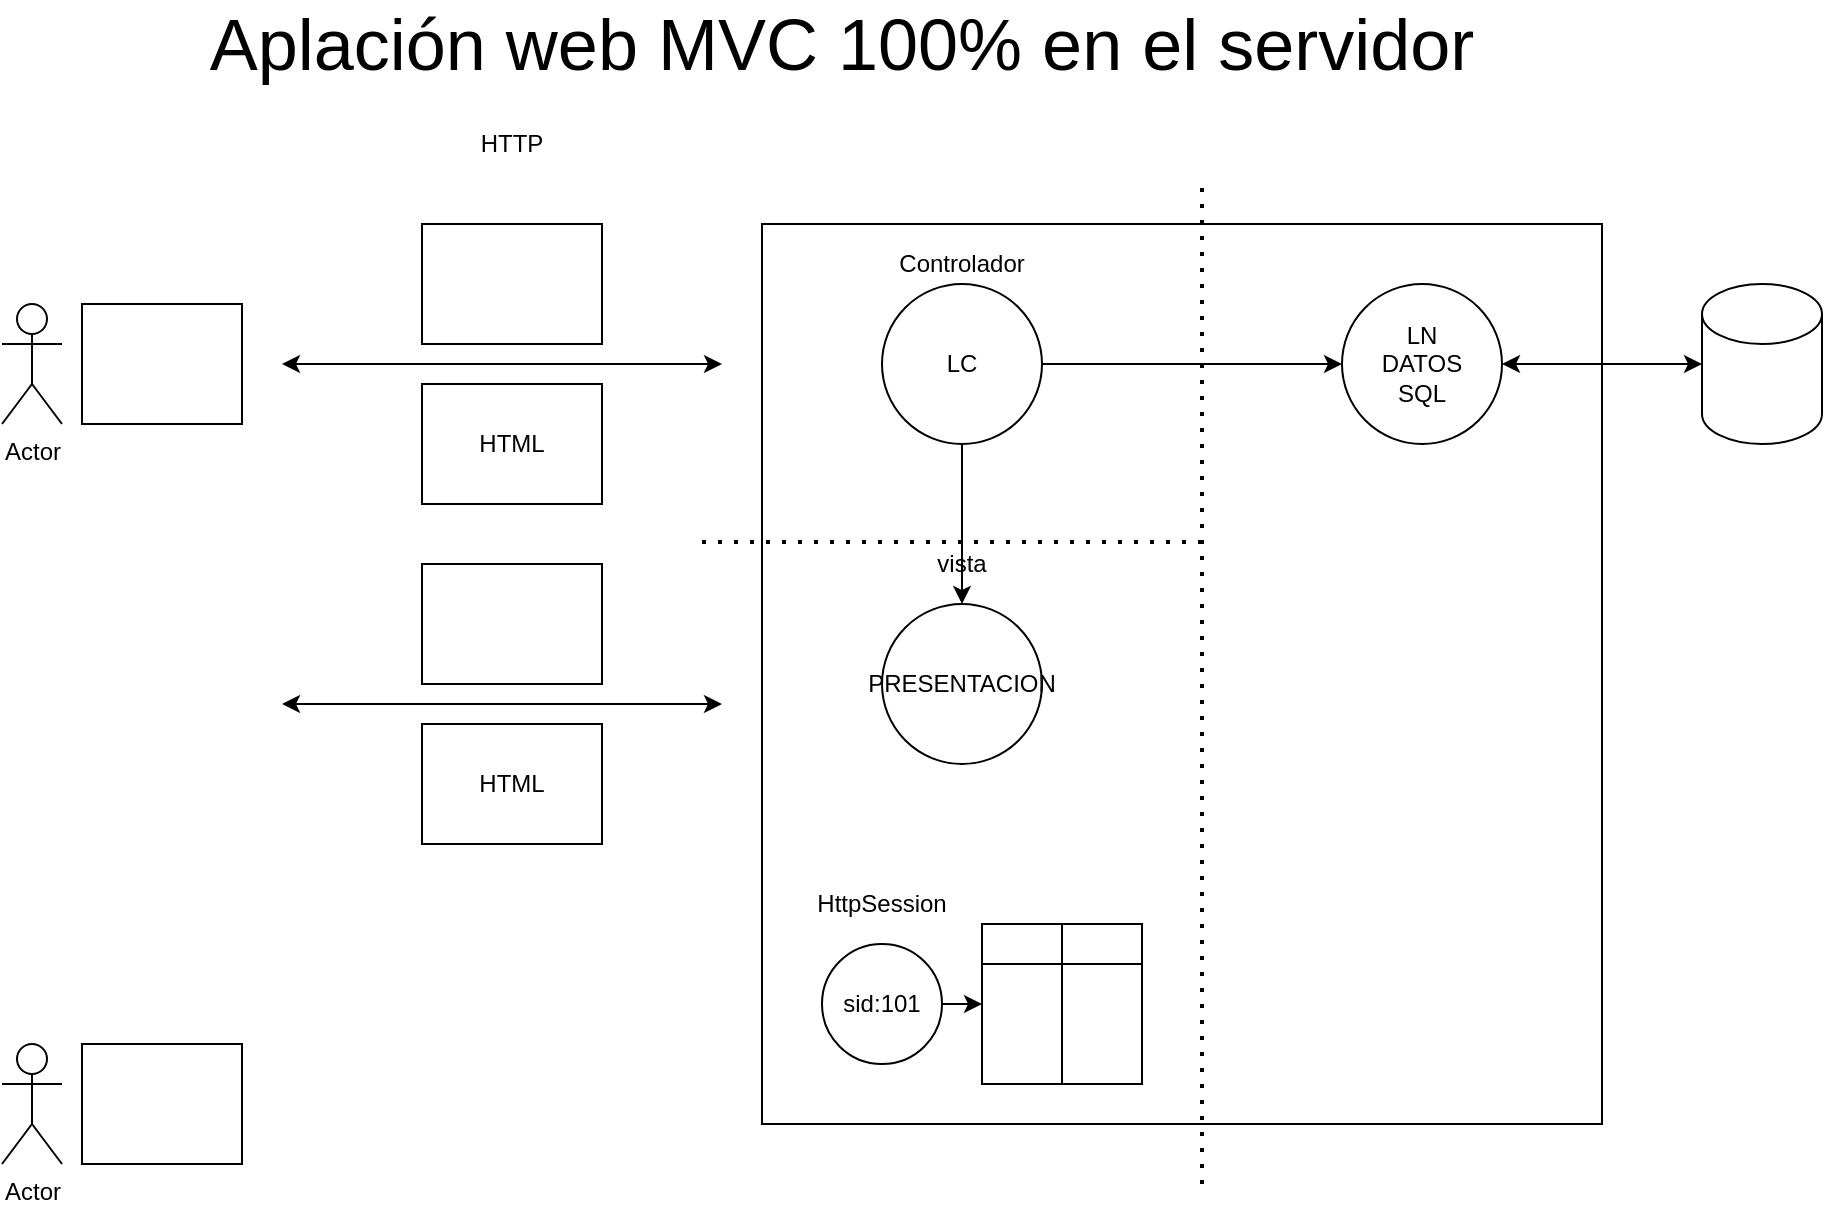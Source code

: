 <mxfile version="14.4.3" type="device" pages="3"><diagram id="qPtvKZzkfIjv-0obuQdk" name="Página-1"><mxGraphModel dx="1024" dy="592" grid="1" gridSize="10" guides="1" tooltips="1" connect="1" arrows="1" fold="1" page="1" pageScale="1" pageWidth="1169" pageHeight="827" math="0" shadow="0"><root><mxCell id="0"/><mxCell id="1" parent="0"/><mxCell id="aWcpjj4JXvAcnGhAuzD7-2" value="" style="rounded=0;whiteSpace=wrap;html=1;fillColor=none;" vertex="1" parent="1"><mxGeometry x="400" y="120" width="420" height="450" as="geometry"/></mxCell><mxCell id="aWcpjj4JXvAcnGhAuzD7-3" value="" style="rounded=0;whiteSpace=wrap;html=1;fillColor=none;" vertex="1" parent="1"><mxGeometry x="60" y="160" width="80" height="60" as="geometry"/></mxCell><mxCell id="aWcpjj4JXvAcnGhAuzD7-4" value="Actor" style="shape=umlActor;verticalLabelPosition=bottom;verticalAlign=top;html=1;outlineConnect=0;fillColor=none;" vertex="1" parent="1"><mxGeometry x="20" y="160" width="30" height="60" as="geometry"/></mxCell><mxCell id="aWcpjj4JXvAcnGhAuzD7-15" style="edgeStyle=orthogonalEdgeStyle;rounded=0;orthogonalLoop=1;jettySize=auto;html=1;exitX=1;exitY=0.5;exitDx=0;exitDy=0;" edge="1" parent="1" source="aWcpjj4JXvAcnGhAuzD7-5" target="aWcpjj4JXvAcnGhAuzD7-6"><mxGeometry relative="1" as="geometry"/></mxCell><mxCell id="aWcpjj4JXvAcnGhAuzD7-23" style="edgeStyle=orthogonalEdgeStyle;rounded=0;orthogonalLoop=1;jettySize=auto;html=1;exitX=0.5;exitY=1;exitDx=0;exitDy=0;" edge="1" parent="1" source="aWcpjj4JXvAcnGhAuzD7-5" target="aWcpjj4JXvAcnGhAuzD7-7"><mxGeometry relative="1" as="geometry"/></mxCell><mxCell id="aWcpjj4JXvAcnGhAuzD7-5" value="LC" style="ellipse;whiteSpace=wrap;html=1;aspect=fixed;fillColor=none;" vertex="1" parent="1"><mxGeometry x="460" y="150" width="80" height="80" as="geometry"/></mxCell><mxCell id="aWcpjj4JXvAcnGhAuzD7-6" value="LN&lt;br&gt;DATOS&lt;br&gt;SQL" style="ellipse;whiteSpace=wrap;html=1;aspect=fixed;fillColor=none;" vertex="1" parent="1"><mxGeometry x="690" y="150" width="80" height="80" as="geometry"/></mxCell><mxCell id="aWcpjj4JXvAcnGhAuzD7-7" value="PRESENTACION" style="ellipse;whiteSpace=wrap;html=1;aspect=fixed;fillColor=none;" vertex="1" parent="1"><mxGeometry x="460" y="310" width="80" height="80" as="geometry"/></mxCell><mxCell id="aWcpjj4JXvAcnGhAuzD7-9" value="" style="endArrow=none;dashed=1;html=1;dashPattern=1 3;strokeWidth=2;" edge="1" parent="1"><mxGeometry width="50" height="50" relative="1" as="geometry"><mxPoint x="620" y="600" as="sourcePoint"/><mxPoint x="620" y="100" as="targetPoint"/><Array as="points"><mxPoint x="620" y="280"/></Array></mxGeometry></mxCell><mxCell id="aWcpjj4JXvAcnGhAuzD7-10" value="Controlador" style="text;html=1;strokeColor=none;fillColor=none;align=center;verticalAlign=middle;whiteSpace=wrap;rounded=0;" vertex="1" parent="1"><mxGeometry x="480" y="130" width="40" height="20" as="geometry"/></mxCell><mxCell id="aWcpjj4JXvAcnGhAuzD7-11" value="" style="endArrow=classic;startArrow=classic;html=1;" edge="1" parent="1"><mxGeometry width="50" height="50" relative="1" as="geometry"><mxPoint x="160" y="190" as="sourcePoint"/><mxPoint x="380" y="190" as="targetPoint"/></mxGeometry></mxCell><mxCell id="aWcpjj4JXvAcnGhAuzD7-14" value="" style="rounded=0;whiteSpace=wrap;html=1;fillColor=none;" vertex="1" parent="1"><mxGeometry x="230" y="120" width="90" height="60" as="geometry"/></mxCell><mxCell id="aWcpjj4JXvAcnGhAuzD7-16" value="" style="shape=cylinder3;whiteSpace=wrap;html=1;boundedLbl=1;backgroundOutline=1;size=15;fillColor=none;" vertex="1" parent="1"><mxGeometry x="870" y="150" width="60" height="80" as="geometry"/></mxCell><mxCell id="aWcpjj4JXvAcnGhAuzD7-17" value="" style="endArrow=classic;startArrow=classic;html=1;exitX=1;exitY=0.5;exitDx=0;exitDy=0;entryX=0;entryY=0.5;entryDx=0;entryDy=0;entryPerimeter=0;" edge="1" parent="1" source="aWcpjj4JXvAcnGhAuzD7-6" target="aWcpjj4JXvAcnGhAuzD7-16"><mxGeometry width="50" height="50" relative="1" as="geometry"><mxPoint x="900" y="380" as="sourcePoint"/><mxPoint x="950" y="330" as="targetPoint"/></mxGeometry></mxCell><mxCell id="aWcpjj4JXvAcnGhAuzD7-18" value="HTML" style="rounded=0;whiteSpace=wrap;html=1;fillColor=none;" vertex="1" parent="1"><mxGeometry x="230" y="200" width="90" height="60" as="geometry"/></mxCell><mxCell id="aWcpjj4JXvAcnGhAuzD7-19" value="" style="endArrow=classic;startArrow=classic;html=1;" edge="1" parent="1"><mxGeometry width="50" height="50" relative="1" as="geometry"><mxPoint x="160" y="360" as="sourcePoint"/><mxPoint x="380" y="360" as="targetPoint"/></mxGeometry></mxCell><mxCell id="aWcpjj4JXvAcnGhAuzD7-20" value="" style="rounded=0;whiteSpace=wrap;html=1;fillColor=none;" vertex="1" parent="1"><mxGeometry x="230" y="290" width="90" height="60" as="geometry"/></mxCell><mxCell id="aWcpjj4JXvAcnGhAuzD7-21" value="HTML" style="rounded=0;whiteSpace=wrap;html=1;fillColor=none;" vertex="1" parent="1"><mxGeometry x="230" y="370" width="90" height="60" as="geometry"/></mxCell><mxCell id="aWcpjj4JXvAcnGhAuzD7-22" value="vista" style="text;html=1;strokeColor=none;fillColor=none;align=center;verticalAlign=middle;whiteSpace=wrap;rounded=0;" vertex="1" parent="1"><mxGeometry x="480" y="280" width="40" height="20" as="geometry"/></mxCell><mxCell id="aWcpjj4JXvAcnGhAuzD7-24" value="" style="endArrow=none;dashed=1;html=1;dashPattern=1 3;strokeWidth=2;" edge="1" parent="1"><mxGeometry width="50" height="50" relative="1" as="geometry"><mxPoint x="370" y="279" as="sourcePoint"/><mxPoint x="620" y="279" as="targetPoint"/></mxGeometry></mxCell><mxCell id="aWcpjj4JXvAcnGhAuzD7-25" value="Actor" style="shape=umlActor;verticalLabelPosition=bottom;verticalAlign=top;html=1;outlineConnect=0;fillColor=none;" vertex="1" parent="1"><mxGeometry x="20" y="530" width="30" height="60" as="geometry"/></mxCell><mxCell id="aWcpjj4JXvAcnGhAuzD7-27" value="HTTP" style="text;html=1;strokeColor=none;fillColor=none;align=center;verticalAlign=middle;whiteSpace=wrap;rounded=0;" vertex="1" parent="1"><mxGeometry x="255" y="70" width="40" height="20" as="geometry"/></mxCell><mxCell id="aWcpjj4JXvAcnGhAuzD7-28" value="" style="rounded=0;whiteSpace=wrap;html=1;fillColor=none;" vertex="1" parent="1"><mxGeometry x="60" y="530" width="80" height="60" as="geometry"/></mxCell><mxCell id="aWcpjj4JXvAcnGhAuzD7-32" style="edgeStyle=orthogonalEdgeStyle;rounded=0;orthogonalLoop=1;jettySize=auto;html=1;exitX=1;exitY=0.5;exitDx=0;exitDy=0;entryX=0;entryY=0.5;entryDx=0;entryDy=0;" edge="1" parent="1" source="aWcpjj4JXvAcnGhAuzD7-29" target="aWcpjj4JXvAcnGhAuzD7-31"><mxGeometry relative="1" as="geometry"/></mxCell><mxCell id="aWcpjj4JXvAcnGhAuzD7-29" value="sid:101" style="ellipse;whiteSpace=wrap;html=1;aspect=fixed;fillColor=none;" vertex="1" parent="1"><mxGeometry x="430" y="480" width="60" height="60" as="geometry"/></mxCell><mxCell id="aWcpjj4JXvAcnGhAuzD7-30" value="HttpSession" style="text;html=1;strokeColor=none;fillColor=none;align=center;verticalAlign=middle;whiteSpace=wrap;rounded=0;" vertex="1" parent="1"><mxGeometry x="440" y="450" width="40" height="20" as="geometry"/></mxCell><mxCell id="aWcpjj4JXvAcnGhAuzD7-31" value="" style="shape=internalStorage;whiteSpace=wrap;html=1;backgroundOutline=1;fillColor=none;dx=40;dy=20;" vertex="1" parent="1"><mxGeometry x="510" y="470" width="80" height="80" as="geometry"/></mxCell><mxCell id="aWcpjj4JXvAcnGhAuzD7-33" value="&lt;font style=&quot;font-size: 36px&quot;&gt;Aplación web MVC 100% en el servidor&lt;/font&gt;" style="text;html=1;strokeColor=none;fillColor=none;align=center;verticalAlign=middle;whiteSpace=wrap;rounded=0;" vertex="1" parent="1"><mxGeometry x="50" y="20" width="780" height="20" as="geometry"/></mxCell></root></mxGraphModel></diagram><diagram id="HVZ1D10m81inl4brrDWv" name="Página-2"><mxGraphModel dx="1024" dy="1419" grid="1" gridSize="10" guides="1" tooltips="1" connect="1" arrows="1" fold="1" page="1" pageScale="1" pageWidth="1169" pageHeight="827" math="0" shadow="0"><root><mxCell id="ED351qSKHNGaOqMuAlc2-0"/><mxCell id="ED351qSKHNGaOqMuAlc2-1" parent="ED351qSKHNGaOqMuAlc2-0"/><mxCell id="csLhfU3cYc0JhjupmhCx-80" value="" style="rounded=0;whiteSpace=wrap;html=1;fillColor=none;" vertex="1" parent="ED351qSKHNGaOqMuAlc2-1"><mxGeometry x="520" y="990" width="750" height="540" as="geometry"/></mxCell><mxCell id="csLhfU3cYc0JhjupmhCx-73" value="" style="rounded=1;whiteSpace=wrap;html=1;fillColor=none;" vertex="1" parent="ED351qSKHNGaOqMuAlc2-1"><mxGeometry x="870" y="1057" width="120" height="383" as="geometry"/></mxCell><mxCell id="csLhfU3cYc0JhjupmhCx-72" value="" style="rounded=1;whiteSpace=wrap;html=1;fillColor=none;" vertex="1" parent="ED351qSKHNGaOqMuAlc2-1"><mxGeometry x="840" y="1183" width="410" height="107" as="geometry"/></mxCell><mxCell id="ED351qSKHNGaOqMuAlc2-35" value="" style="shape=internalStorage;whiteSpace=wrap;html=1;backgroundOutline=1;fillColor=none;dx=90;dy=20;" vertex="1" parent="ED351qSKHNGaOqMuAlc2-1"><mxGeometry x="12" y="320" width="160" height="170" as="geometry"/></mxCell><mxCell id="ED351qSKHNGaOqMuAlc2-2" value="" style="rounded=0;whiteSpace=wrap;html=1;fillColor=none;" vertex="1" parent="ED351qSKHNGaOqMuAlc2-1"><mxGeometry x="500" y="100" width="490" height="450" as="geometry"/></mxCell><mxCell id="ED351qSKHNGaOqMuAlc2-3" value="" style="rounded=0;whiteSpace=wrap;html=1;fillColor=none;" vertex="1" parent="ED351qSKHNGaOqMuAlc2-1"><mxGeometry x="70" y="185" width="80" height="70" as="geometry"/></mxCell><mxCell id="ED351qSKHNGaOqMuAlc2-4" value="Actor" style="shape=umlActor;verticalLabelPosition=bottom;verticalAlign=top;html=1;outlineConnect=0;fillColor=none;" vertex="1" parent="ED351qSKHNGaOqMuAlc2-1"><mxGeometry x="30" y="190" width="30" height="60" as="geometry"/></mxCell><mxCell id="ED351qSKHNGaOqMuAlc2-5" value="" style="ellipse;whiteSpace=wrap;html=1;aspect=fixed;fillColor=none;" vertex="1" parent="ED351qSKHNGaOqMuAlc2-1"><mxGeometry x="620" y="185" width="80" height="80" as="geometry"/></mxCell><mxCell id="ED351qSKHNGaOqMuAlc2-6" value="SVLogin" style="text;html=1;strokeColor=none;fillColor=none;align=center;verticalAlign=middle;whiteSpace=wrap;rounded=0;" vertex="1" parent="ED351qSKHNGaOqMuAlc2-1"><mxGeometry x="640" y="155" width="40" height="20" as="geometry"/></mxCell><mxCell id="ED351qSKHNGaOqMuAlc2-7" value="" style="endArrow=classic;startArrow=classic;html=1;" edge="1" parent="ED351qSKHNGaOqMuAlc2-1"><mxGeometry width="50" height="50" relative="1" as="geometry"><mxPoint x="200" y="158" as="sourcePoint"/><mxPoint x="490" y="158" as="targetPoint"/></mxGeometry></mxCell><mxCell id="ED351qSKHNGaOqMuAlc2-8" value="GET /login.html" style="rounded=0;whiteSpace=wrap;html=1;fillColor=none;" vertex="1" parent="ED351qSKHNGaOqMuAlc2-1"><mxGeometry x="300" y="118" width="90" height="35" as="geometry"/></mxCell><mxCell id="ED351qSKHNGaOqMuAlc2-9" value="200 OK&lt;br&gt;CT:text/html&lt;br&gt;--------------------&lt;br&gt;&amp;lt;HTML&amp;gt;" style="rounded=0;whiteSpace=wrap;html=1;fillColor=none;" vertex="1" parent="ED351qSKHNGaOqMuAlc2-1"><mxGeometry x="300" y="163" width="90" height="65" as="geometry"/></mxCell><mxCell id="ED351qSKHNGaOqMuAlc2-10" value="" style="rounded=0;whiteSpace=wrap;html=1;fillColor=none;" vertex="1" parent="ED351qSKHNGaOqMuAlc2-1"><mxGeometry x="80" y="200" width="60" height="40" as="geometry"/></mxCell><mxCell id="ED351qSKHNGaOqMuAlc2-11" value="" style="rounded=0;whiteSpace=wrap;html=1;fillColor=none;" vertex="1" parent="ED351qSKHNGaOqMuAlc2-1"><mxGeometry x="85" y="202.5" width="50" height="10" as="geometry"/></mxCell><mxCell id="ED351qSKHNGaOqMuAlc2-12" value="" style="rounded=0;whiteSpace=wrap;html=1;fillColor=none;" vertex="1" parent="ED351qSKHNGaOqMuAlc2-1"><mxGeometry x="85" y="215" width="50" height="10" as="geometry"/></mxCell><mxCell id="ED351qSKHNGaOqMuAlc2-13" value="&lt;font style=&quot;font-size: 36px&quot;&gt;Autenticación con token y estado&lt;/font&gt;" style="text;html=1;strokeColor=none;fillColor=none;align=center;verticalAlign=middle;whiteSpace=wrap;rounded=0;" vertex="1" parent="ED351qSKHNGaOqMuAlc2-1"><mxGeometry x="290" y="-180" width="700" height="20" as="geometry"/></mxCell><mxCell id="ED351qSKHNGaOqMuAlc2-14" value="Entrar" style="rounded=1;whiteSpace=wrap;html=1;fillColor=none;" vertex="1" parent="ED351qSKHNGaOqMuAlc2-1"><mxGeometry x="95" y="226" width="30" height="14" as="geometry"/></mxCell><mxCell id="ED351qSKHNGaOqMuAlc2-16" value="" style="endArrow=classic;startArrow=classic;html=1;" edge="1" parent="ED351qSKHNGaOqMuAlc2-1"><mxGeometry width="50" height="50" relative="1" as="geometry"><mxPoint x="200" y="338" as="sourcePoint"/><mxPoint x="490" y="338" as="targetPoint"/></mxGeometry></mxCell><mxCell id="ED351qSKHNGaOqMuAlc2-17" value="POST /SVLogin&lt;br&gt;--------------------&lt;br&gt;login=aaa&amp;amp;pw=bbb" style="rounded=0;whiteSpace=wrap;html=1;fillColor=none;" vertex="1" parent="ED351qSKHNGaOqMuAlc2-1"><mxGeometry x="300" y="268" width="90" height="60" as="geometry"/></mxCell><mxCell id="ED351qSKHNGaOqMuAlc2-18" value="RQ" style="ellipse;whiteSpace=wrap;html=1;aspect=fixed;fillColor=none;" vertex="1" parent="ED351qSKHNGaOqMuAlc2-1"><mxGeometry x="540" y="190" width="30" height="30" as="geometry"/></mxCell><mxCell id="ED351qSKHNGaOqMuAlc2-19" value="RP" style="ellipse;whiteSpace=wrap;html=1;aspect=fixed;fillColor=none;" vertex="1" parent="ED351qSKHNGaOqMuAlc2-1"><mxGeometry x="540" y="226" width="30" height="30" as="geometry"/></mxCell><mxCell id="ED351qSKHNGaOqMuAlc2-20" value="" style="endArrow=classic;html=1;entryX=1;entryY=0.5;entryDx=0;entryDy=0;" edge="1" parent="ED351qSKHNGaOqMuAlc2-1" source="ED351qSKHNGaOqMuAlc2-5" target="ED351qSKHNGaOqMuAlc2-19"><mxGeometry width="50" height="50" relative="1" as="geometry"><mxPoint x="220" y="440" as="sourcePoint"/><mxPoint x="270" y="390" as="targetPoint"/></mxGeometry></mxCell><mxCell id="ED351qSKHNGaOqMuAlc2-21" value="" style="endArrow=classic;html=1;exitX=0.03;exitY=0.315;exitDx=0;exitDy=0;exitPerimeter=0;entryX=1;entryY=0.5;entryDx=0;entryDy=0;" edge="1" parent="ED351qSKHNGaOqMuAlc2-1" source="ED351qSKHNGaOqMuAlc2-5" target="ED351qSKHNGaOqMuAlc2-18"><mxGeometry width="50" height="50" relative="1" as="geometry"><mxPoint x="330" y="400" as="sourcePoint"/><mxPoint x="380" y="350" as="targetPoint"/></mxGeometry></mxCell><mxCell id="ED351qSKHNGaOqMuAlc2-22" value="" style="shape=cylinder3;whiteSpace=wrap;html=1;boundedLbl=1;backgroundOutline=1;size=15;fillColor=none;" vertex="1" parent="ED351qSKHNGaOqMuAlc2-1"><mxGeometry x="730" y="4" width="60" height="80" as="geometry"/></mxCell><mxCell id="ED351qSKHNGaOqMuAlc2-23" value="" style="endArrow=classic;startArrow=classic;html=1;" edge="1" parent="ED351qSKHNGaOqMuAlc2-1"><mxGeometry width="50" height="50" relative="1" as="geometry"><mxPoint x="710" y="174" as="sourcePoint"/><mxPoint x="750" y="114" as="targetPoint"/></mxGeometry></mxCell><mxCell id="ED351qSKHNGaOqMuAlc2-27" style="edgeStyle=orthogonalEdgeStyle;rounded=0;orthogonalLoop=1;jettySize=auto;html=1;exitX=1;exitY=0.5;exitDx=0;exitDy=0;entryX=0;entryY=0.5;entryDx=0;entryDy=0;" edge="1" parent="ED351qSKHNGaOqMuAlc2-1" source="ED351qSKHNGaOqMuAlc2-24" target="ED351qSKHNGaOqMuAlc2-26"><mxGeometry relative="1" as="geometry"/></mxCell><mxCell id="ED351qSKHNGaOqMuAlc2-24" value="sid:101" style="ellipse;whiteSpace=wrap;html=1;aspect=fixed;fillColor=none;" vertex="1" parent="ED351qSKHNGaOqMuAlc2-1"><mxGeometry x="630" y="380" width="60" height="60" as="geometry"/></mxCell><mxCell id="ED351qSKHNGaOqMuAlc2-25" value="HttpSession" style="text;html=1;strokeColor=none;fillColor=none;align=center;verticalAlign=middle;whiteSpace=wrap;rounded=0;" vertex="1" parent="ED351qSKHNGaOqMuAlc2-1"><mxGeometry x="640" y="350" width="40" height="20" as="geometry"/></mxCell><mxCell id="csLhfU3cYc0JhjupmhCx-1" style="edgeStyle=orthogonalEdgeStyle;rounded=0;orthogonalLoop=1;jettySize=auto;html=1;exitX=1;exitY=0.5;exitDx=0;exitDy=0;entryX=0;entryY=0.5;entryDx=0;entryDy=0;" edge="1" parent="ED351qSKHNGaOqMuAlc2-1" source="ED351qSKHNGaOqMuAlc2-26" target="csLhfU3cYc0JhjupmhCx-0"><mxGeometry relative="1" as="geometry"/></mxCell><mxCell id="ED351qSKHNGaOqMuAlc2-26" value="" style="shape=internalStorage;whiteSpace=wrap;html=1;backgroundOutline=1;fillColor=none;dx=40;dy=20;" vertex="1" parent="ED351qSKHNGaOqMuAlc2-1"><mxGeometry x="730" y="370" width="80" height="80" as="geometry"/></mxCell><mxCell id="ED351qSKHNGaOqMuAlc2-29" value="JSID&lt;br&gt;101" style="ellipse;whiteSpace=wrap;html=1;aspect=fixed;fillColor=none;" vertex="1" parent="ED351qSKHNGaOqMuAlc2-1"><mxGeometry x="570" y="280" width="30" height="30" as="geometry"/></mxCell><mxCell id="ED351qSKHNGaOqMuAlc2-30" value="" style="endArrow=classic;html=1;exitX=1;exitY=1;exitDx=0;exitDy=0;entryX=0;entryY=0;entryDx=0;entryDy=0;" edge="1" parent="ED351qSKHNGaOqMuAlc2-1" source="ED351qSKHNGaOqMuAlc2-19" target="ED351qSKHNGaOqMuAlc2-29"><mxGeometry width="50" height="50" relative="1" as="geometry"><mxPoint x="340" y="430" as="sourcePoint"/><mxPoint x="380" y="390" as="targetPoint"/></mxGeometry></mxCell><mxCell id="ED351qSKHNGaOqMuAlc2-31" value="" style="rounded=0;whiteSpace=wrap;html=1;fillColor=none;" vertex="1" parent="ED351qSKHNGaOqMuAlc2-1"><mxGeometry x="300" y="354" width="90" height="60" as="geometry"/></mxCell><mxCell id="ED351qSKHNGaOqMuAlc2-32" value="JSID&lt;br&gt;101" style="ellipse;whiteSpace=wrap;html=1;aspect=fixed;fillColor=none;" vertex="1" parent="ED351qSKHNGaOqMuAlc2-1"><mxGeometry x="360" y="354" width="30" height="30" as="geometry"/></mxCell><mxCell id="ED351qSKHNGaOqMuAlc2-33" value="localhost:8080" style="text;html=1;strokeColor=none;fillColor=none;align=center;verticalAlign=middle;whiteSpace=wrap;rounded=0;" vertex="1" parent="ED351qSKHNGaOqMuAlc2-1"><mxGeometry x="520" y="64" width="40" height="20" as="geometry"/></mxCell><mxCell id="ED351qSKHNGaOqMuAlc2-34" value="JSID&lt;br&gt;101" style="ellipse;whiteSpace=wrap;html=1;aspect=fixed;fillColor=none;" vertex="1" parent="ED351qSKHNGaOqMuAlc2-1"><mxGeometry x="117" y="350" width="30" height="30" as="geometry"/></mxCell><mxCell id="ED351qSKHNGaOqMuAlc2-36" value="" style="endArrow=none;html=1;" edge="1" parent="ED351qSKHNGaOqMuAlc2-1"><mxGeometry width="50" height="50" relative="1" as="geometry"><mxPoint x="10" y="395" as="sourcePoint"/><mxPoint x="172" y="395" as="targetPoint"/></mxGeometry></mxCell><mxCell id="ED351qSKHNGaOqMuAlc2-37" value="localhost:8080" style="text;html=1;strokeColor=none;fillColor=none;align=center;verticalAlign=middle;whiteSpace=wrap;rounded=0;" vertex="1" parent="ED351qSKHNGaOqMuAlc2-1"><mxGeometry x="37" y="355" width="40" height="20" as="geometry"/></mxCell><mxCell id="ED351qSKHNGaOqMuAlc2-43" value="" style="shape=internalStorage;whiteSpace=wrap;html=1;backgroundOutline=1;fillColor=none;dx=80;dy=30;" vertex="1" parent="ED351qSKHNGaOqMuAlc2-1"><mxGeometry x="540" y="610" width="160" height="160" as="geometry"/></mxCell><mxCell id="ED351qSKHNGaOqMuAlc2-44" value="SID" style="text;html=1;strokeColor=none;fillColor=none;align=center;verticalAlign=middle;whiteSpace=wrap;rounded=0;" vertex="1" parent="ED351qSKHNGaOqMuAlc2-1"><mxGeometry x="560" y="610" width="40" height="20" as="geometry"/></mxCell><mxCell id="ED351qSKHNGaOqMuAlc2-45" value="Sesion" style="text;html=1;strokeColor=none;fillColor=none;align=center;verticalAlign=middle;whiteSpace=wrap;rounded=0;" vertex="1" parent="ED351qSKHNGaOqMuAlc2-1"><mxGeometry x="640" y="610" width="40" height="20" as="geometry"/></mxCell><mxCell id="ED351qSKHNGaOqMuAlc2-46" value="101" style="text;html=1;strokeColor=none;fillColor=none;align=center;verticalAlign=middle;whiteSpace=wrap;rounded=0;" vertex="1" parent="ED351qSKHNGaOqMuAlc2-1"><mxGeometry x="560" y="650" width="40" height="20" as="geometry"/></mxCell><mxCell id="ED351qSKHNGaOqMuAlc2-47" value="sesion" style="text;html=1;strokeColor=none;fillColor=none;align=center;verticalAlign=middle;whiteSpace=wrap;rounded=0;" vertex="1" parent="ED351qSKHNGaOqMuAlc2-1"><mxGeometry x="640" y="650" width="40" height="20" as="geometry"/></mxCell><mxCell id="ED351qSKHNGaOqMuAlc2-48" value="" style="endArrow=classic;html=1;exitX=1;exitY=0.75;exitDx=0;exitDy=0;entryX=1;entryY=1;entryDx=0;entryDy=0;" edge="1" parent="ED351qSKHNGaOqMuAlc2-1" source="ED351qSKHNGaOqMuAlc2-47" target="ED351qSKHNGaOqMuAlc2-24"><mxGeometry width="50" height="50" relative="1" as="geometry"><mxPoint x="790" y="650" as="sourcePoint"/><mxPoint x="840" y="600" as="targetPoint"/><Array as="points"><mxPoint x="750" y="620"/></Array></mxGeometry></mxCell><mxCell id="ED351qSKHNGaOqMuAlc2-49" value="1001" style="text;html=1;strokeColor=none;fillColor=none;align=center;verticalAlign=middle;whiteSpace=wrap;rounded=0;" vertex="1" parent="ED351qSKHNGaOqMuAlc2-1"><mxGeometry x="560" y="700" width="40" height="20" as="geometry"/></mxCell><mxCell id="ED351qSKHNGaOqMuAlc2-50" value="sesion" style="text;html=1;strokeColor=none;fillColor=none;align=center;verticalAlign=middle;whiteSpace=wrap;rounded=0;" vertex="1" parent="ED351qSKHNGaOqMuAlc2-1"><mxGeometry x="640" y="700" width="40" height="20" as="geometry"/></mxCell><mxCell id="csLhfU3cYc0JhjupmhCx-0" value="usr" style="ellipse;whiteSpace=wrap;html=1;aspect=fixed;fillColor=none;" vertex="1" parent="ED351qSKHNGaOqMuAlc2-1"><mxGeometry x="840" y="385" width="50" height="50" as="geometry"/></mxCell><mxCell id="csLhfU3cYc0JhjupmhCx-2" value="" style="shape=internalStorage;whiteSpace=wrap;html=1;backgroundOutline=1;fillColor=none;dx=90;dy=20;" vertex="1" parent="ED351qSKHNGaOqMuAlc2-1"><mxGeometry x="37" y="1330" width="160" height="170" as="geometry"/></mxCell><mxCell id="csLhfU3cYc0JhjupmhCx-4" value="" style="rounded=0;whiteSpace=wrap;html=1;fillColor=none;" vertex="1" parent="ED351qSKHNGaOqMuAlc2-1"><mxGeometry x="97" y="1204" width="80" height="70" as="geometry"/></mxCell><mxCell id="csLhfU3cYc0JhjupmhCx-5" value="Actor" style="shape=umlActor;verticalLabelPosition=bottom;verticalAlign=top;html=1;outlineConnect=0;fillColor=none;" vertex="1" parent="ED351qSKHNGaOqMuAlc2-1"><mxGeometry x="57" y="1209" width="30" height="60" as="geometry"/></mxCell><mxCell id="csLhfU3cYc0JhjupmhCx-11" value="" style="rounded=0;whiteSpace=wrap;html=1;fillColor=none;" vertex="1" parent="ED351qSKHNGaOqMuAlc2-1"><mxGeometry x="107" y="1219" width="60" height="40" as="geometry"/></mxCell><mxCell id="csLhfU3cYc0JhjupmhCx-12" value="" style="rounded=0;whiteSpace=wrap;html=1;fillColor=none;" vertex="1" parent="ED351qSKHNGaOqMuAlc2-1"><mxGeometry x="112" y="1221.5" width="50" height="10" as="geometry"/></mxCell><mxCell id="csLhfU3cYc0JhjupmhCx-13" value="" style="rounded=0;whiteSpace=wrap;html=1;fillColor=none;" vertex="1" parent="ED351qSKHNGaOqMuAlc2-1"><mxGeometry x="112" y="1234" width="50" height="10" as="geometry"/></mxCell><mxCell id="csLhfU3cYc0JhjupmhCx-15" value="Entrar" style="rounded=1;whiteSpace=wrap;html=1;fillColor=none;" vertex="1" parent="ED351qSKHNGaOqMuAlc2-1"><mxGeometry x="122" y="1245" width="30" height="14" as="geometry"/></mxCell><mxCell id="csLhfU3cYc0JhjupmhCx-22" value="" style="shape=cylinder3;whiteSpace=wrap;html=1;boundedLbl=1;backgroundOutline=1;size=15;fillColor=none;" vertex="1" parent="ED351qSKHNGaOqMuAlc2-1"><mxGeometry x="1340" y="1201" width="60" height="80" as="geometry"/></mxCell><mxCell id="csLhfU3cYc0JhjupmhCx-24" style="edgeStyle=orthogonalEdgeStyle;rounded=0;orthogonalLoop=1;jettySize=auto;html=1;exitX=1;exitY=0.5;exitDx=0;exitDy=0;entryX=0;entryY=0.5;entryDx=0;entryDy=0;" edge="1" parent="ED351qSKHNGaOqMuAlc2-1" source="csLhfU3cYc0JhjupmhCx-25" target="csLhfU3cYc0JhjupmhCx-28"><mxGeometry relative="1" as="geometry"/></mxCell><mxCell id="csLhfU3cYc0JhjupmhCx-25" value="sid:101" style="ellipse;whiteSpace=wrap;html=1;aspect=fixed;fillColor=none;" vertex="1" parent="ED351qSKHNGaOqMuAlc2-1"><mxGeometry x="550" y="1430" width="60" height="60" as="geometry"/></mxCell><mxCell id="csLhfU3cYc0JhjupmhCx-26" value="HttpSession" style="text;html=1;strokeColor=none;fillColor=none;align=center;verticalAlign=middle;whiteSpace=wrap;rounded=0;" vertex="1" parent="ED351qSKHNGaOqMuAlc2-1"><mxGeometry x="560" y="1400" width="40" height="20" as="geometry"/></mxCell><mxCell id="csLhfU3cYc0JhjupmhCx-27" style="edgeStyle=orthogonalEdgeStyle;rounded=0;orthogonalLoop=1;jettySize=auto;html=1;exitX=1;exitY=0.5;exitDx=0;exitDy=0;entryX=0;entryY=0.5;entryDx=0;entryDy=0;" edge="1" parent="ED351qSKHNGaOqMuAlc2-1" source="csLhfU3cYc0JhjupmhCx-28" target="csLhfU3cYc0JhjupmhCx-49"><mxGeometry relative="1" as="geometry"/></mxCell><mxCell id="csLhfU3cYc0JhjupmhCx-28" value="" style="shape=internalStorage;whiteSpace=wrap;html=1;backgroundOutline=1;fillColor=none;dx=40;dy=20;" vertex="1" parent="ED351qSKHNGaOqMuAlc2-1"><mxGeometry x="650" y="1420" width="80" height="80" as="geometry"/></mxCell><mxCell id="csLhfU3cYc0JhjupmhCx-33" value="localhost:8080" style="text;html=1;strokeColor=none;fillColor=none;align=center;verticalAlign=middle;whiteSpace=wrap;rounded=0;" vertex="1" parent="ED351qSKHNGaOqMuAlc2-1"><mxGeometry x="550" y="950" width="40" height="20" as="geometry"/></mxCell><mxCell id="csLhfU3cYc0JhjupmhCx-34" value="JSID&lt;br&gt;101" style="ellipse;whiteSpace=wrap;html=1;aspect=fixed;fillColor=none;" vertex="1" parent="ED351qSKHNGaOqMuAlc2-1"><mxGeometry x="144" y="1369" width="30" height="30" as="geometry"/></mxCell><mxCell id="csLhfU3cYc0JhjupmhCx-35" value="" style="endArrow=none;html=1;" edge="1" parent="ED351qSKHNGaOqMuAlc2-1"><mxGeometry width="50" height="50" relative="1" as="geometry"><mxPoint x="37" y="1414" as="sourcePoint"/><mxPoint x="199" y="1414" as="targetPoint"/></mxGeometry></mxCell><mxCell id="csLhfU3cYc0JhjupmhCx-36" value="localhost:8080" style="text;html=1;strokeColor=none;fillColor=none;align=center;verticalAlign=middle;whiteSpace=wrap;rounded=0;" vertex="1" parent="ED351qSKHNGaOqMuAlc2-1"><mxGeometry x="64" y="1374" width="40" height="20" as="geometry"/></mxCell><mxCell id="csLhfU3cYc0JhjupmhCx-37" value="" style="endArrow=classic;startArrow=classic;html=1;" edge="1" parent="ED351qSKHNGaOqMuAlc2-1"><mxGeometry width="50" height="50" relative="1" as="geometry"><mxPoint x="210" y="1239" as="sourcePoint"/><mxPoint x="500" y="1239" as="targetPoint"/></mxGeometry></mxCell><mxCell id="csLhfU3cYc0JhjupmhCx-38" value="&lt;br&gt;&lt;br&gt;GET /SVInicio" style="rounded=0;whiteSpace=wrap;html=1;fillColor=none;" vertex="1" parent="ED351qSKHNGaOqMuAlc2-1"><mxGeometry x="310" y="1169" width="90" height="60" as="geometry"/></mxCell><mxCell id="csLhfU3cYc0JhjupmhCx-39" value="" style="rounded=0;whiteSpace=wrap;html=1;fillColor=none;" vertex="1" parent="ED351qSKHNGaOqMuAlc2-1"><mxGeometry x="310" y="1250" width="90" height="60" as="geometry"/></mxCell><mxCell id="csLhfU3cYc0JhjupmhCx-40" value="JSID&lt;br&gt;101" style="ellipse;whiteSpace=wrap;html=1;aspect=fixed;fillColor=none;" vertex="1" parent="ED351qSKHNGaOqMuAlc2-1"><mxGeometry x="370" y="1169" width="30" height="30" as="geometry"/></mxCell><mxCell id="csLhfU3cYc0JhjupmhCx-41" value="" style="shape=internalStorage;whiteSpace=wrap;html=1;backgroundOutline=1;fillColor=none;dx=80;dy=30;" vertex="1" parent="ED351qSKHNGaOqMuAlc2-1"><mxGeometry x="520" y="1560" width="160" height="160" as="geometry"/></mxCell><mxCell id="csLhfU3cYc0JhjupmhCx-42" value="SID" style="text;html=1;strokeColor=none;fillColor=none;align=center;verticalAlign=middle;whiteSpace=wrap;rounded=0;" vertex="1" parent="ED351qSKHNGaOqMuAlc2-1"><mxGeometry x="540" y="1560" width="40" height="20" as="geometry"/></mxCell><mxCell id="csLhfU3cYc0JhjupmhCx-43" value="Sesion" style="text;html=1;strokeColor=none;fillColor=none;align=center;verticalAlign=middle;whiteSpace=wrap;rounded=0;" vertex="1" parent="ED351qSKHNGaOqMuAlc2-1"><mxGeometry x="620" y="1560" width="40" height="20" as="geometry"/></mxCell><mxCell id="csLhfU3cYc0JhjupmhCx-44" value="101" style="text;html=1;strokeColor=none;fillColor=none;align=center;verticalAlign=middle;whiteSpace=wrap;rounded=0;" vertex="1" parent="ED351qSKHNGaOqMuAlc2-1"><mxGeometry x="540" y="1600" width="40" height="20" as="geometry"/></mxCell><mxCell id="csLhfU3cYc0JhjupmhCx-45" value="sesion" style="text;html=1;strokeColor=none;fillColor=none;align=center;verticalAlign=middle;whiteSpace=wrap;rounded=0;" vertex="1" parent="ED351qSKHNGaOqMuAlc2-1"><mxGeometry x="620" y="1600" width="40" height="20" as="geometry"/></mxCell><mxCell id="csLhfU3cYc0JhjupmhCx-46" value="" style="endArrow=classic;html=1;exitX=1;exitY=0.75;exitDx=0;exitDy=0;entryX=1;entryY=1;entryDx=0;entryDy=0;" edge="1" parent="ED351qSKHNGaOqMuAlc2-1" source="csLhfU3cYc0JhjupmhCx-45" target="csLhfU3cYc0JhjupmhCx-25"><mxGeometry width="50" height="50" relative="1" as="geometry"><mxPoint x="760" y="1577" as="sourcePoint"/><mxPoint x="810" y="1527" as="targetPoint"/><Array as="points"><mxPoint x="710" y="1540"/></Array></mxGeometry></mxCell><mxCell id="csLhfU3cYc0JhjupmhCx-47" value="1001" style="text;html=1;strokeColor=none;fillColor=none;align=center;verticalAlign=middle;whiteSpace=wrap;rounded=0;" vertex="1" parent="ED351qSKHNGaOqMuAlc2-1"><mxGeometry x="540" y="1650" width="40" height="20" as="geometry"/></mxCell><mxCell id="csLhfU3cYc0JhjupmhCx-48" value="sesion" style="text;html=1;strokeColor=none;fillColor=none;align=center;verticalAlign=middle;whiteSpace=wrap;rounded=0;" vertex="1" parent="ED351qSKHNGaOqMuAlc2-1"><mxGeometry x="620" y="1650" width="40" height="20" as="geometry"/></mxCell><mxCell id="csLhfU3cYc0JhjupmhCx-49" value="usr" style="ellipse;whiteSpace=wrap;html=1;aspect=fixed;fillColor=none;" vertex="1" parent="ED351qSKHNGaOqMuAlc2-1"><mxGeometry x="760" y="1435" width="50" height="50" as="geometry"/></mxCell><mxCell id="csLhfU3cYc0JhjupmhCx-65" style="edgeStyle=orthogonalEdgeStyle;rounded=0;orthogonalLoop=1;jettySize=auto;html=1;exitX=1;exitY=0.5;exitDx=0;exitDy=0;entryX=0;entryY=0.5;entryDx=0;entryDy=0;" edge="1" parent="ED351qSKHNGaOqMuAlc2-1" source="csLhfU3cYc0JhjupmhCx-50" target="csLhfU3cYc0JhjupmhCx-54"><mxGeometry relative="1" as="geometry"/></mxCell><mxCell id="csLhfU3cYc0JhjupmhCx-50" value="LC&lt;br&gt;Clientes" style="ellipse;whiteSpace=wrap;html=1;aspect=fixed;fillColor=none;" vertex="1" parent="ED351qSKHNGaOqMuAlc2-1"><mxGeometry x="890" y="1097" width="80" height="80" as="geometry"/></mxCell><mxCell id="csLhfU3cYc0JhjupmhCx-68" style="edgeStyle=orthogonalEdgeStyle;rounded=0;orthogonalLoop=1;jettySize=auto;html=1;" edge="1" parent="ED351qSKHNGaOqMuAlc2-1" source="csLhfU3cYc0JhjupmhCx-51" target="csLhfU3cYc0JhjupmhCx-55"><mxGeometry relative="1" as="geometry"/></mxCell><mxCell id="csLhfU3cYc0JhjupmhCx-51" value="LC&lt;br&gt;Facturas" style="ellipse;whiteSpace=wrap;html=1;aspect=fixed;fillColor=none;" vertex="1" parent="ED351qSKHNGaOqMuAlc2-1"><mxGeometry x="890" y="1199.5" width="80" height="80" as="geometry"/></mxCell><mxCell id="csLhfU3cYc0JhjupmhCx-69" style="edgeStyle=orthogonalEdgeStyle;rounded=0;orthogonalLoop=1;jettySize=auto;html=1;exitX=1;exitY=0.5;exitDx=0;exitDy=0;" edge="1" parent="ED351qSKHNGaOqMuAlc2-1" source="csLhfU3cYc0JhjupmhCx-52" target="csLhfU3cYc0JhjupmhCx-56"><mxGeometry relative="1" as="geometry"/></mxCell><mxCell id="csLhfU3cYc0JhjupmhCx-52" value="LC&lt;br&gt;Empleados" style="ellipse;whiteSpace=wrap;html=1;aspect=fixed;fillColor=none;" vertex="1" parent="ED351qSKHNGaOqMuAlc2-1"><mxGeometry x="890" y="1304.5" width="80" height="80" as="geometry"/></mxCell><mxCell id="csLhfU3cYc0JhjupmhCx-66" style="edgeStyle=orthogonalEdgeStyle;rounded=0;orthogonalLoop=1;jettySize=auto;html=1;exitX=1;exitY=0.5;exitDx=0;exitDy=0;" edge="1" parent="ED351qSKHNGaOqMuAlc2-1" source="csLhfU3cYc0JhjupmhCx-54" target="csLhfU3cYc0JhjupmhCx-57"><mxGeometry relative="1" as="geometry"/></mxCell><mxCell id="csLhfU3cYc0JhjupmhCx-54" value="LN&lt;br&gt;Clientes" style="ellipse;whiteSpace=wrap;html=1;aspect=fixed;fillColor=none;" vertex="1" parent="ED351qSKHNGaOqMuAlc2-1"><mxGeometry x="1010" y="1097" width="80" height="80" as="geometry"/></mxCell><mxCell id="csLhfU3cYc0JhjupmhCx-67" style="edgeStyle=orthogonalEdgeStyle;rounded=0;orthogonalLoop=1;jettySize=auto;html=1;exitX=1;exitY=0.5;exitDx=0;exitDy=0;" edge="1" parent="ED351qSKHNGaOqMuAlc2-1" source="csLhfU3cYc0JhjupmhCx-55" target="csLhfU3cYc0JhjupmhCx-58"><mxGeometry relative="1" as="geometry"/></mxCell><mxCell id="csLhfU3cYc0JhjupmhCx-55" value="LN&lt;br&gt;Facturas" style="ellipse;whiteSpace=wrap;html=1;aspect=fixed;fillColor=none;" vertex="1" parent="ED351qSKHNGaOqMuAlc2-1"><mxGeometry x="1010" y="1199.5" width="80" height="80" as="geometry"/></mxCell><mxCell id="csLhfU3cYc0JhjupmhCx-71" style="edgeStyle=orthogonalEdgeStyle;rounded=0;orthogonalLoop=1;jettySize=auto;html=1;" edge="1" parent="ED351qSKHNGaOqMuAlc2-1" source="csLhfU3cYc0JhjupmhCx-56" target="csLhfU3cYc0JhjupmhCx-59"><mxGeometry relative="1" as="geometry"/></mxCell><mxCell id="csLhfU3cYc0JhjupmhCx-56" value="LN&lt;br&gt;Empleados" style="ellipse;whiteSpace=wrap;html=1;aspect=fixed;fillColor=none;" vertex="1" parent="ED351qSKHNGaOqMuAlc2-1"><mxGeometry x="1010" y="1304.5" width="80" height="80" as="geometry"/></mxCell><mxCell id="csLhfU3cYc0JhjupmhCx-57" value="DAO&lt;br&gt;Clientes" style="ellipse;whiteSpace=wrap;html=1;aspect=fixed;fillColor=none;" vertex="1" parent="ED351qSKHNGaOqMuAlc2-1"><mxGeometry x="1130" y="1097" width="80" height="80" as="geometry"/></mxCell><mxCell id="csLhfU3cYc0JhjupmhCx-58" value="DAO&lt;br&gt;Facturas" style="ellipse;whiteSpace=wrap;html=1;aspect=fixed;fillColor=none;" vertex="1" parent="ED351qSKHNGaOqMuAlc2-1"><mxGeometry x="1130" y="1199.5" width="80" height="80" as="geometry"/></mxCell><mxCell id="csLhfU3cYc0JhjupmhCx-59" value="DAO&lt;br&gt;Empleados" style="ellipse;whiteSpace=wrap;html=1;aspect=fixed;fillColor=none;" vertex="1" parent="ED351qSKHNGaOqMuAlc2-1"><mxGeometry x="1130" y="1304.5" width="80" height="80" as="geometry"/></mxCell><mxCell id="csLhfU3cYc0JhjupmhCx-60" value="" style="endArrow=none;dashed=1;html=1;dashPattern=1 3;strokeWidth=2;" edge="1" parent="ED351qSKHNGaOqMuAlc2-1"><mxGeometry width="50" height="50" relative="1" as="geometry"><mxPoint x="1001" y="1430" as="sourcePoint"/><mxPoint x="1001" y="1020" as="targetPoint"/></mxGeometry></mxCell><mxCell id="csLhfU3cYc0JhjupmhCx-61" value="" style="endArrow=none;dashed=1;html=1;dashPattern=1 3;strokeWidth=2;" edge="1" parent="ED351qSKHNGaOqMuAlc2-1"><mxGeometry width="50" height="50" relative="1" as="geometry"><mxPoint x="1110" y="1430" as="sourcePoint"/><mxPoint x="1110" y="1020" as="targetPoint"/></mxGeometry></mxCell><mxCell id="csLhfU3cYc0JhjupmhCx-62" value="Controlador" style="text;html=1;strokeColor=none;fillColor=none;align=center;verticalAlign=middle;whiteSpace=wrap;rounded=0;" vertex="1" parent="ED351qSKHNGaOqMuAlc2-1"><mxGeometry x="910" y="1020" width="40" height="20" as="geometry"/></mxCell><mxCell id="csLhfU3cYc0JhjupmhCx-63" value="Modelo" style="text;html=1;strokeColor=none;fillColor=none;align=center;verticalAlign=middle;whiteSpace=wrap;rounded=0;" vertex="1" parent="ED351qSKHNGaOqMuAlc2-1"><mxGeometry x="1030" y="1020" width="40" height="20" as="geometry"/></mxCell><mxCell id="csLhfU3cYc0JhjupmhCx-64" value="Persistencia" style="text;html=1;strokeColor=none;fillColor=none;align=center;verticalAlign=middle;whiteSpace=wrap;rounded=0;" vertex="1" parent="ED351qSKHNGaOqMuAlc2-1"><mxGeometry x="1150" y="1020" width="40" height="20" as="geometry"/></mxCell><mxCell id="csLhfU3cYc0JhjupmhCx-74" value="FILTRO&lt;br&gt;AUTENTICACION" style="ellipse;whiteSpace=wrap;html=1;aspect=fixed;fillColor=none;" vertex="1" parent="ED351qSKHNGaOqMuAlc2-1"><mxGeometry x="650" y="1197" width="80" height="80" as="geometry"/></mxCell><mxCell id="csLhfU3cYc0JhjupmhCx-75" value="/seguro/*" style="text;html=1;strokeColor=none;fillColor=none;align=center;verticalAlign=middle;whiteSpace=wrap;rounded=0;" vertex="1" parent="ED351qSKHNGaOqMuAlc2-1"><mxGeometry x="670" y="1285" width="40" height="20" as="geometry"/></mxCell><mxCell id="csLhfU3cYc0JhjupmhCx-76" value="" style="endArrow=classic;html=1;" edge="1" parent="ED351qSKHNGaOqMuAlc2-1" target="csLhfU3cYc0JhjupmhCx-72"><mxGeometry width="50" height="50" relative="1" as="geometry"><mxPoint x="760" y="1240" as="sourcePoint"/><mxPoint x="810" y="1190" as="targetPoint"/></mxGeometry></mxCell><mxCell id="csLhfU3cYc0JhjupmhCx-77" value="" style="endArrow=classic;html=1;" edge="1" parent="ED351qSKHNGaOqMuAlc2-1"><mxGeometry width="50" height="50" relative="1" as="geometry"><mxPoint x="760" y="1240" as="sourcePoint"/><mxPoint x="830" y="1130" as="targetPoint"/></mxGeometry></mxCell><mxCell id="csLhfU3cYc0JhjupmhCx-78" value="" style="endArrow=classic;html=1;" edge="1" parent="ED351qSKHNGaOqMuAlc2-1"><mxGeometry width="50" height="50" relative="1" as="geometry"><mxPoint x="760" y="1240" as="sourcePoint"/><mxPoint x="830" y="1360" as="targetPoint"/></mxGeometry></mxCell><mxCell id="csLhfU3cYc0JhjupmhCx-79" value="/empleados" style="text;html=1;strokeColor=none;fillColor=none;align=center;verticalAlign=middle;whiteSpace=wrap;rounded=0;" vertex="1" parent="ED351qSKHNGaOqMuAlc2-1"><mxGeometry x="910" y="1390" width="40" height="20" as="geometry"/></mxCell><mxCell id="csLhfU3cYc0JhjupmhCx-83" value="RQ" style="ellipse;whiteSpace=wrap;html=1;aspect=fixed;fillColor=none;" vertex="1" parent="ED351qSKHNGaOqMuAlc2-1"><mxGeometry x="540" y="1204" width="30" height="30" as="geometry"/></mxCell><mxCell id="csLhfU3cYc0JhjupmhCx-84" value="RP" style="ellipse;whiteSpace=wrap;html=1;aspect=fixed;fillColor=none;" vertex="1" parent="ED351qSKHNGaOqMuAlc2-1"><mxGeometry x="540" y="1240" width="30" height="30" as="geometry"/></mxCell><mxCell id="csLhfU3cYc0JhjupmhCx-85" value="&lt;font style=&quot;font-size: 24px&quot;&gt;PROCESO DE LOGIN&lt;/font&gt;" style="text;html=1;strokeColor=none;fillColor=none;align=center;verticalAlign=middle;whiteSpace=wrap;rounded=0;" vertex="1" parent="ED351qSKHNGaOqMuAlc2-1"><mxGeometry x="177" y="-16" width="193" height="20" as="geometry"/></mxCell><mxCell id="csLhfU3cYc0JhjupmhCx-87" value="&lt;font style=&quot;font-size: 24px&quot;&gt;PETICIONES POSTERIORES&lt;/font&gt;" style="text;html=1;strokeColor=none;fillColor=none;align=center;verticalAlign=middle;whiteSpace=wrap;rounded=0;" vertex="1" parent="ED351qSKHNGaOqMuAlc2-1"><mxGeometry x="177" y="920" width="193" height="20" as="geometry"/></mxCell></root></mxGraphModel></diagram><diagram id="H0MBgJ7IVvb_wpQLigd2" name="Página-3"><mxGraphModel dx="2193" dy="592" grid="1" gridSize="10" guides="1" tooltips="1" connect="1" arrows="1" fold="1" page="1" pageScale="1" pageWidth="1169" pageHeight="827" math="0" shadow="0"><root><mxCell id="hJbpOebbbxROjw5XmP1V-0"/><mxCell id="hJbpOebbbxROjw5XmP1V-1" parent="hJbpOebbbxROjw5XmP1V-0"/><mxCell id="hJbpOebbbxROjw5XmP1V-2" value="" style="rounded=0;whiteSpace=wrap;html=1;fillColor=none;" vertex="1" parent="hJbpOebbbxROjw5XmP1V-1"><mxGeometry x="330" y="180" width="510" height="290" as="geometry"/></mxCell><mxCell id="UppCBEVdFsHeUsgYmwRD-0" value="LOGIN" style="rounded=0;whiteSpace=wrap;html=1;fillColor=none;" vertex="1" parent="hJbpOebbbxROjw5XmP1V-1"><mxGeometry x="50" y="220" width="80" height="70" as="geometry"/></mxCell><mxCell id="UppCBEVdFsHeUsgYmwRD-1" value="Antunez" style="shape=umlActor;verticalLabelPosition=bottom;verticalAlign=top;html=1;outlineConnect=0;fillColor=none;" vertex="1" parent="hJbpOebbbxROjw5XmP1V-1"><mxGeometry x="-10" y="620" width="30" height="60" as="geometry"/></mxCell><mxCell id="UppCBEVdFsHeUsgYmwRD-3" value="SVLogin" style="ellipse;whiteSpace=wrap;html=1;aspect=fixed;fillColor=none;" vertex="1" parent="hJbpOebbbxROjw5XmP1V-1"><mxGeometry x="410" y="195" width="80" height="80" as="geometry"/></mxCell><mxCell id="dc23WkoxL5z_U4YlynlB-0" value="" style="endArrow=classic;startArrow=classic;html=1;" edge="1" parent="hJbpOebbbxROjw5XmP1V-1"><mxGeometry width="50" height="50" relative="1" as="geometry"><mxPoint x="145" y="250" as="sourcePoint"/><mxPoint x="325" y="250" as="targetPoint"/></mxGeometry></mxCell><mxCell id="dc23WkoxL5z_U4YlynlB-1" value="POST /SVLogin&lt;br&gt;--------------------&lt;br&gt;login=aaa&amp;amp;pw=bbb" style="rounded=0;whiteSpace=wrap;html=1;fillColor=none;" vertex="1" parent="hJbpOebbbxROjw5XmP1V-1"><mxGeometry x="190" y="180" width="90" height="60" as="geometry"/></mxCell><mxCell id="dc23WkoxL5z_U4YlynlB-2" value="" style="rounded=0;whiteSpace=wrap;html=1;fillColor=none;" vertex="1" parent="hJbpOebbbxROjw5XmP1V-1"><mxGeometry x="190" y="266" width="90" height="60" as="geometry"/></mxCell><mxCell id="dc23WkoxL5z_U4YlynlB-3" value="JSID&lt;br&gt;101" style="ellipse;whiteSpace=wrap;html=1;aspect=fixed;fillColor=none;" vertex="1" parent="hJbpOebbbxROjw5XmP1V-1"><mxGeometry x="250" y="266" width="30" height="30" as="geometry"/></mxCell><mxCell id="dc23WkoxL5z_U4YlynlB-4" value="Sesion&lt;br&gt;101" style="ellipse;whiteSpace=wrap;html=1;aspect=fixed;fillColor=none;" vertex="1" parent="hJbpOebbbxROjw5XmP1V-1"><mxGeometry x="460" y="350" width="80" height="80" as="geometry"/></mxCell><mxCell id="dc23WkoxL5z_U4YlynlB-5" value="Antunez&lt;br&gt;ROL:EMP" style="ellipse;whiteSpace=wrap;html=1;aspect=fixed;fillColor=none;" vertex="1" parent="hJbpOebbbxROjw5XmP1V-1"><mxGeometry x="590" y="350" width="80" height="80" as="geometry"/></mxCell><mxCell id="dc23WkoxL5z_U4YlynlB-7" value="JSID&lt;br&gt;101" style="ellipse;whiteSpace=wrap;html=1;aspect=fixed;fillColor=none;" vertex="1" parent="hJbpOebbbxROjw5XmP1V-1"><mxGeometry x="20" y="620" width="30" height="30" as="geometry"/></mxCell><mxCell id="dc23WkoxL5z_U4YlynlB-8" value="" style="rounded=0;whiteSpace=wrap;html=1;fillColor=none;" vertex="1" parent="hJbpOebbbxROjw5XmP1V-1"><mxGeometry x="70" y="620" width="80" height="70" as="geometry"/></mxCell><mxCell id="dc23WkoxL5z_U4YlynlB-9" value="Actor" style="shape=umlActor;verticalLabelPosition=bottom;verticalAlign=top;html=1;outlineConnect=0;fillColor=none;" vertex="1" parent="hJbpOebbbxROjw5XmP1V-1"><mxGeometry x="-10" y="225" width="30" height="60" as="geometry"/></mxCell><mxCell id="dc23WkoxL5z_U4YlynlB-10" value="JSID&lt;br&gt;101" style="ellipse;whiteSpace=wrap;html=1;aspect=fixed;fillColor=none;" vertex="1" parent="hJbpOebbbxROjw5XmP1V-1"><mxGeometry x="50" y="296" width="30" height="30" as="geometry"/></mxCell><mxCell id="dc23WkoxL5z_U4YlynlB-11" value="" style="shape=cylinder3;whiteSpace=wrap;html=1;boundedLbl=1;backgroundOutline=1;size=15;fillColor=none;" vertex="1" parent="hJbpOebbbxROjw5XmP1V-1"><mxGeometry x="-210" y="310" width="60" height="80" as="geometry"/></mxCell><mxCell id="dc23WkoxL5z_U4YlynlB-12" value="" style="shape=cylinder3;whiteSpace=wrap;html=1;boundedLbl=1;backgroundOutline=1;size=15;fillColor=none;" vertex="1" parent="hJbpOebbbxROjw5XmP1V-1"><mxGeometry x="510" y="70" width="60" height="80" as="geometry"/></mxCell><mxCell id="dc23WkoxL5z_U4YlynlB-14" value="" style="endArrow=none;html=1;strokeWidth=4;fillColor=#f8cecc;strokeColor=#b85450;" edge="1" parent="hJbpOebbbxROjw5XmP1V-1"><mxGeometry width="50" height="50" relative="1" as="geometry"><mxPoint x="595" y="425" as="sourcePoint"/><mxPoint x="665" y="355" as="targetPoint"/></mxGeometry></mxCell><mxCell id="dc23WkoxL5z_U4YlynlB-15" value="JEFE&lt;br&gt;ROL:ADMIN" style="ellipse;whiteSpace=wrap;html=1;aspect=fixed;fillColor=none;" vertex="1" parent="hJbpOebbbxROjw5XmP1V-1"><mxGeometry x="545" y="266" width="80" height="80" as="geometry"/></mxCell><mxCell id="dc23WkoxL5z_U4YlynlB-16" value="" style="endArrow=classic;html=1;strokeWidth=1;exitX=0.908;exitY=0.238;exitDx=0;exitDy=0;exitPerimeter=0;" edge="1" parent="hJbpOebbbxROjw5XmP1V-1" source="dc23WkoxL5z_U4YlynlB-4" target="dc23WkoxL5z_U4YlynlB-15"><mxGeometry width="50" height="50" relative="1" as="geometry"><mxPoint x="280" y="500" as="sourcePoint"/><mxPoint x="330" y="450" as="targetPoint"/></mxGeometry></mxCell></root></mxGraphModel></diagram></mxfile>